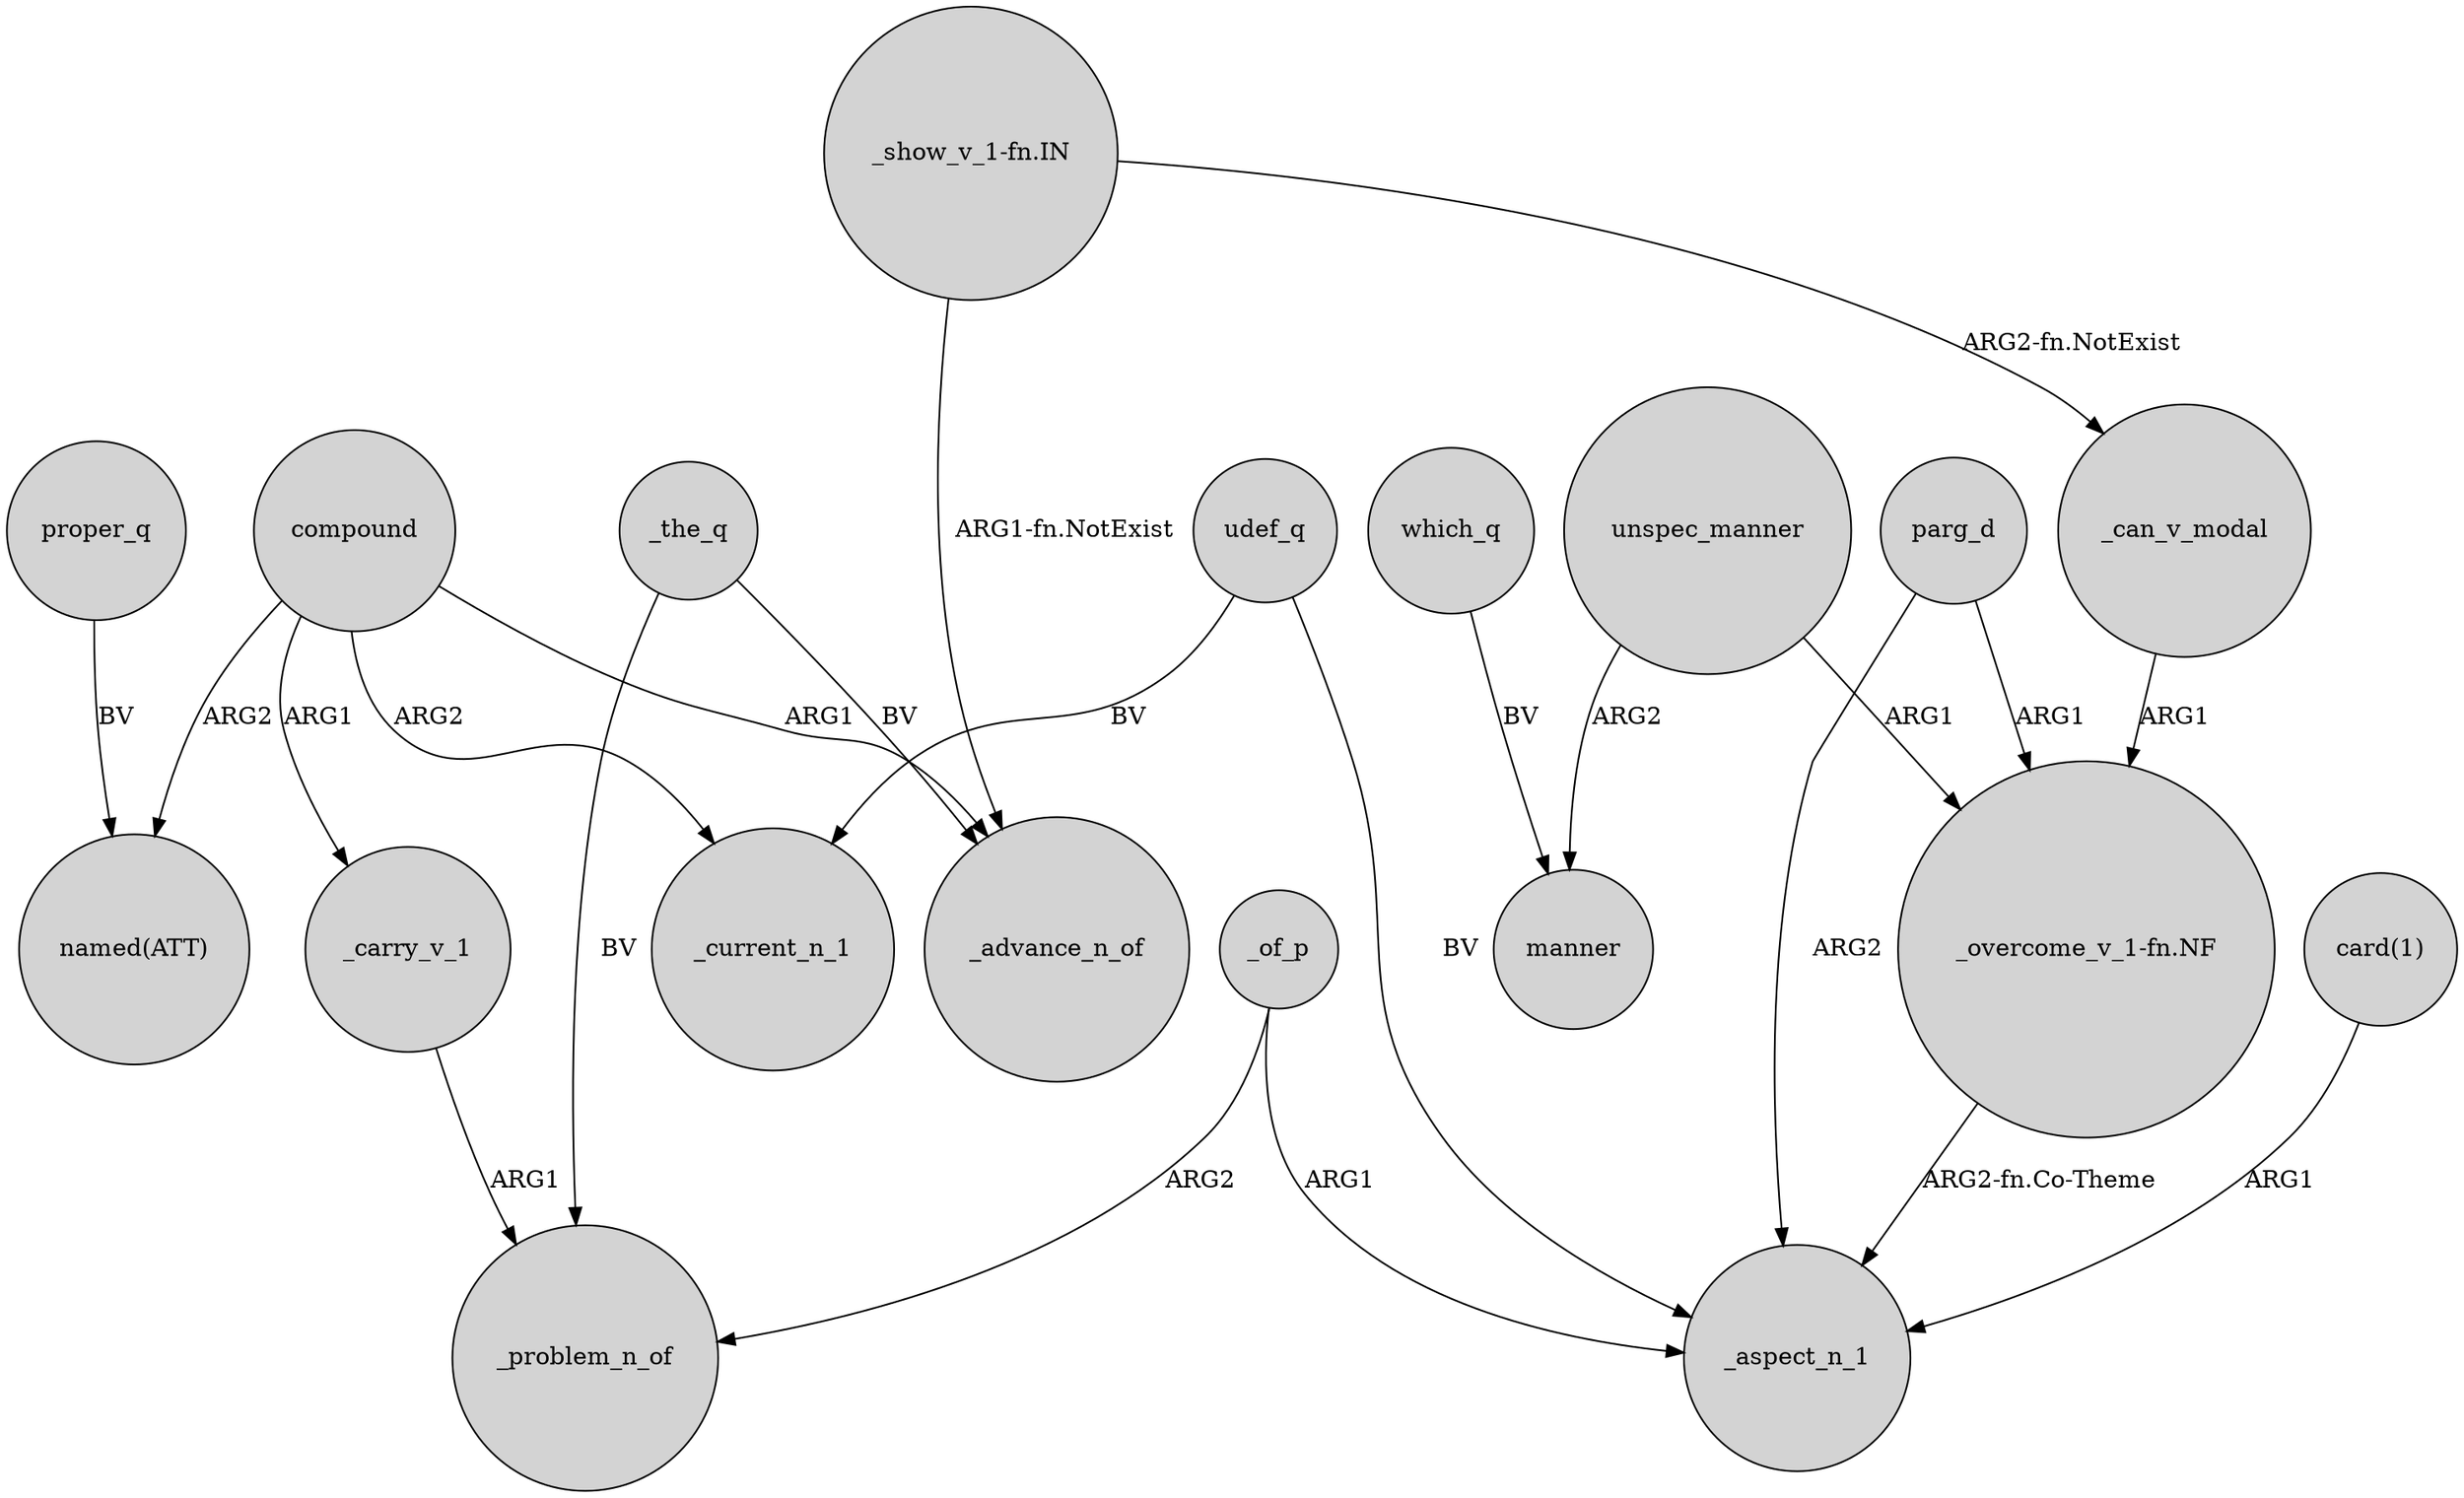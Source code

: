 digraph {
	node [shape=circle style=filled]
	unspec_manner -> "_overcome_v_1-fn.NF" [label=ARG1]
	_of_p -> _problem_n_of [label=ARG2]
	compound -> _current_n_1 [label=ARG2]
	_carry_v_1 -> _problem_n_of [label=ARG1]
	"_show_v_1-fn.IN" -> _can_v_modal [label="ARG2-fn.NotExist"]
	_the_q -> _advance_n_of [label=BV]
	_the_q -> _problem_n_of [label=BV]
	udef_q -> _aspect_n_1 [label=BV]
	_of_p -> _aspect_n_1 [label=ARG1]
	proper_q -> "named(ATT)" [label=BV]
	which_q -> manner [label=BV]
	_can_v_modal -> "_overcome_v_1-fn.NF" [label=ARG1]
	compound -> "named(ATT)" [label=ARG2]
	compound -> _advance_n_of [label=ARG1]
	compound -> _carry_v_1 [label=ARG1]
	parg_d -> "_overcome_v_1-fn.NF" [label=ARG1]
	"_overcome_v_1-fn.NF" -> _aspect_n_1 [label="ARG2-fn.Co-Theme"]
	"card(1)" -> _aspect_n_1 [label=ARG1]
	udef_q -> _current_n_1 [label=BV]
	parg_d -> _aspect_n_1 [label=ARG2]
	"_show_v_1-fn.IN" -> _advance_n_of [label="ARG1-fn.NotExist"]
	unspec_manner -> manner [label=ARG2]
}
